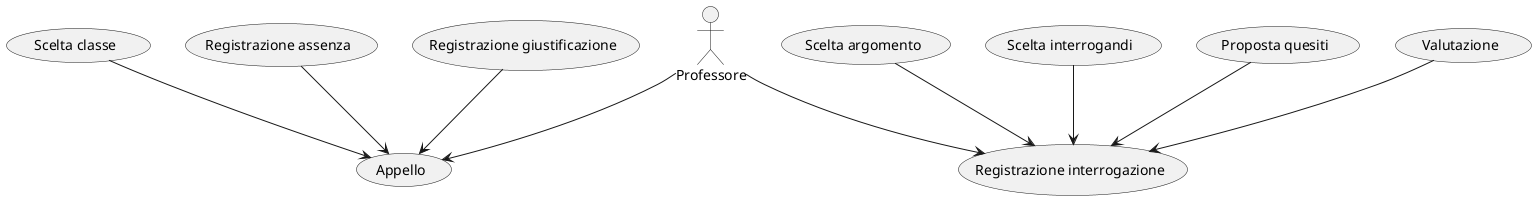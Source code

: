 @startuml

Professore --> (Appello)
(Scelta classe) --> (Appello)
(Registrazione assenza) --> (Appello)
(Registrazione giustificazione) --> (Appello)
Professore --> (Registrazione interrogazione)
(Scelta argomento) --> (Registrazione interrogazione)
(Scelta interrogandi) --> (Registrazione interrogazione)
(Proposta quesiti) --> (Registrazione interrogazione)
(Valutazione) -->  (Registrazione interrogazione)

@enduml
